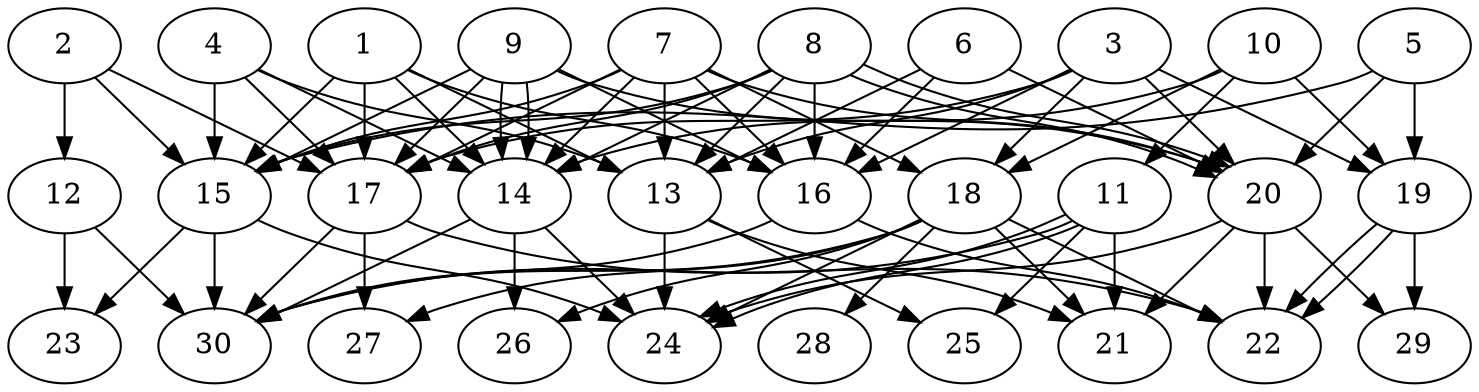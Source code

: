 // DAG automatically generated by daggen at Thu Oct  3 14:04:18 2019
// ./daggen --dot -n 30 --ccr 0.3 --fat 0.7 --regular 0.9 --density 0.7 --mindata 5242880 --maxdata 52428800 
digraph G {
  1 [size="160204800", alpha="0.03", expect_size="48061440"] 
  1 -> 13 [size ="48061440"]
  1 -> 14 [size ="48061440"]
  1 -> 15 [size ="48061440"]
  1 -> 16 [size ="48061440"]
  1 -> 17 [size ="48061440"]
  2 [size="77557760", alpha="0.15", expect_size="23267328"] 
  2 -> 12 [size ="23267328"]
  2 -> 15 [size ="23267328"]
  2 -> 17 [size ="23267328"]
  3 [size="38983680", alpha="0.11", expect_size="11695104"] 
  3 -> 13 [size ="11695104"]
  3 -> 16 [size ="11695104"]
  3 -> 17 [size ="11695104"]
  3 -> 18 [size ="11695104"]
  3 -> 19 [size ="11695104"]
  3 -> 20 [size ="11695104"]
  4 [size="152695467", alpha="0.03", expect_size="45808640"] 
  4 -> 13 [size ="45808640"]
  4 -> 14 [size ="45808640"]
  4 -> 15 [size ="45808640"]
  4 -> 17 [size ="45808640"]
  5 [size="32768000", alpha="0.02", expect_size="9830400"] 
  5 -> 15 [size ="9830400"]
  5 -> 19 [size ="9830400"]
  5 -> 20 [size ="9830400"]
  6 [size="155194027", alpha="0.14", expect_size="46558208"] 
  6 -> 13 [size ="46558208"]
  6 -> 16 [size ="46558208"]
  6 -> 20 [size ="46558208"]
  7 [size="39710720", alpha="0.14", expect_size="11913216"] 
  7 -> 13 [size ="11913216"]
  7 -> 14 [size ="11913216"]
  7 -> 15 [size ="11913216"]
  7 -> 16 [size ="11913216"]
  7 -> 17 [size ="11913216"]
  7 -> 18 [size ="11913216"]
  7 -> 20 [size ="11913216"]
  8 [size="88497493", alpha="0.16", expect_size="26549248"] 
  8 -> 13 [size ="26549248"]
  8 -> 14 [size ="26549248"]
  8 -> 15 [size ="26549248"]
  8 -> 16 [size ="26549248"]
  8 -> 17 [size ="26549248"]
  8 -> 20 [size ="26549248"]
  8 -> 20 [size ="26549248"]
  9 [size="171601920", alpha="0.11", expect_size="51480576"] 
  9 -> 14 [size ="51480576"]
  9 -> 14 [size ="51480576"]
  9 -> 15 [size ="51480576"]
  9 -> 16 [size ="51480576"]
  9 -> 17 [size ="51480576"]
  9 -> 20 [size ="51480576"]
  10 [size="171615573", alpha="0.04", expect_size="51484672"] 
  10 -> 11 [size ="51484672"]
  10 -> 14 [size ="51484672"]
  10 -> 18 [size ="51484672"]
  10 -> 19 [size ="51484672"]
  11 [size="98693120", alpha="0.16", expect_size="29607936"] 
  11 -> 21 [size ="29607936"]
  11 -> 24 [size ="29607936"]
  11 -> 24 [size ="29607936"]
  11 -> 25 [size ="29607936"]
  11 -> 30 [size ="29607936"]
  12 [size="119534933", alpha="0.07", expect_size="35860480"] 
  12 -> 23 [size ="35860480"]
  12 -> 30 [size ="35860480"]
  13 [size="77100373", alpha="0.14", expect_size="23130112"] 
  13 -> 21 [size ="23130112"]
  13 -> 24 [size ="23130112"]
  13 -> 25 [size ="23130112"]
  14 [size="162112853", alpha="0.13", expect_size="48633856"] 
  14 -> 24 [size ="48633856"]
  14 -> 26 [size ="48633856"]
  14 -> 30 [size ="48633856"]
  15 [size="27750400", alpha="0.07", expect_size="8325120"] 
  15 -> 23 [size ="8325120"]
  15 -> 24 [size ="8325120"]
  15 -> 30 [size ="8325120"]
  16 [size="44595200", alpha="0.01", expect_size="13378560"] 
  16 -> 22 [size ="13378560"]
  16 -> 30 [size ="13378560"]
  17 [size="155136000", alpha="0.15", expect_size="46540800"] 
  17 -> 22 [size ="46540800"]
  17 -> 27 [size ="46540800"]
  17 -> 30 [size ="46540800"]
  18 [size="105922560", alpha="0.09", expect_size="31776768"] 
  18 -> 21 [size ="31776768"]
  18 -> 22 [size ="31776768"]
  18 -> 24 [size ="31776768"]
  18 -> 26 [size ="31776768"]
  18 -> 27 [size ="31776768"]
  18 -> 28 [size ="31776768"]
  18 -> 30 [size ="31776768"]
  19 [size="74536960", alpha="0.12", expect_size="22361088"] 
  19 -> 22 [size ="22361088"]
  19 -> 22 [size ="22361088"]
  19 -> 29 [size ="22361088"]
  20 [size="161798827", alpha="0.06", expect_size="48539648"] 
  20 -> 21 [size ="48539648"]
  20 -> 22 [size ="48539648"]
  20 -> 24 [size ="48539648"]
  20 -> 29 [size ="48539648"]
  21 [size="33877333", alpha="0.17", expect_size="10163200"] 
  22 [size="157835947", alpha="0.16", expect_size="47350784"] 
  23 [size="59006293", alpha="0.18", expect_size="17701888"] 
  24 [size="165201920", alpha="0.18", expect_size="49560576"] 
  25 [size="112291840", alpha="0.19", expect_size="33687552"] 
  26 [size="167522987", alpha="0.17", expect_size="50256896"] 
  27 [size="173721600", alpha="0.19", expect_size="52116480"] 
  28 [size="136980480", alpha="0.09", expect_size="41094144"] 
  29 [size="53954560", alpha="0.19", expect_size="16186368"] 
  30 [size="149483520", alpha="0.09", expect_size="44845056"] 
}
